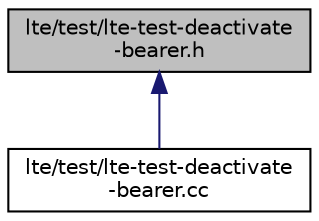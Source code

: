digraph "lte/test/lte-test-deactivate-bearer.h"
{
  edge [fontname="Helvetica",fontsize="10",labelfontname="Helvetica",labelfontsize="10"];
  node [fontname="Helvetica",fontsize="10",shape=record];
  Node1 [label="lte/test/lte-test-deactivate\l-bearer.h",height=0.2,width=0.4,color="black", fillcolor="grey75", style="filled", fontcolor="black"];
  Node1 -> Node2 [dir="back",color="midnightblue",fontsize="10",style="solid"];
  Node2 [label="lte/test/lte-test-deactivate\l-bearer.cc",height=0.2,width=0.4,color="black", fillcolor="white", style="filled",URL="$dc/d8a/lte-test-deactivate-bearer_8cc.html"];
}
